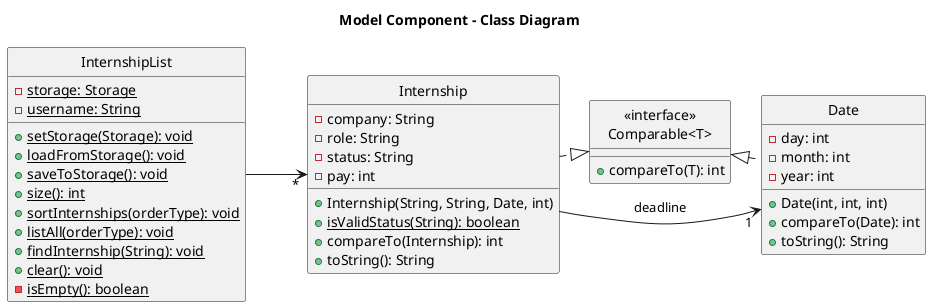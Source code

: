 @startuml ModelComponentCD
hide circle
title Model Component - Class Diagram
left to right direction



class InternshipList {
  - {static} storage: Storage
  - {static} username: String
  + {static} setStorage(Storage): void
  + {static} loadFromStorage(): void
  + {static} saveToStorage(): void
  + {static} size(): int
  + {static} sortInternships(orderType): void
  + {static} listAll(orderType): void
  + {static} findInternship(String): void
  + {static} clear(): void
  - {static} isEmpty(): boolean
}

class "<<interface>>\nComparable<T>" {
    + compareTo(T): int
}

class Internship {
  - company: String
  - role: String
  - status: String
  - pay: int
  + Internship(String, String, Date, int)
  + {static} isValidStatus(String): boolean
  + compareTo(Internship): int
  + toString(): String
}

class Date {
  - day: int
  - month: int
  - year: int
  + Date(int, int, int)
  + compareTo(Date): int
  + toString(): String
}


InternshipList --> "*" Internship
Internship .|> "<<interface>>\nComparable<T>"
Date .left.|> "<<interface>>\nComparable<T>"
Internship --> "1" Date : deadline

@enduml
